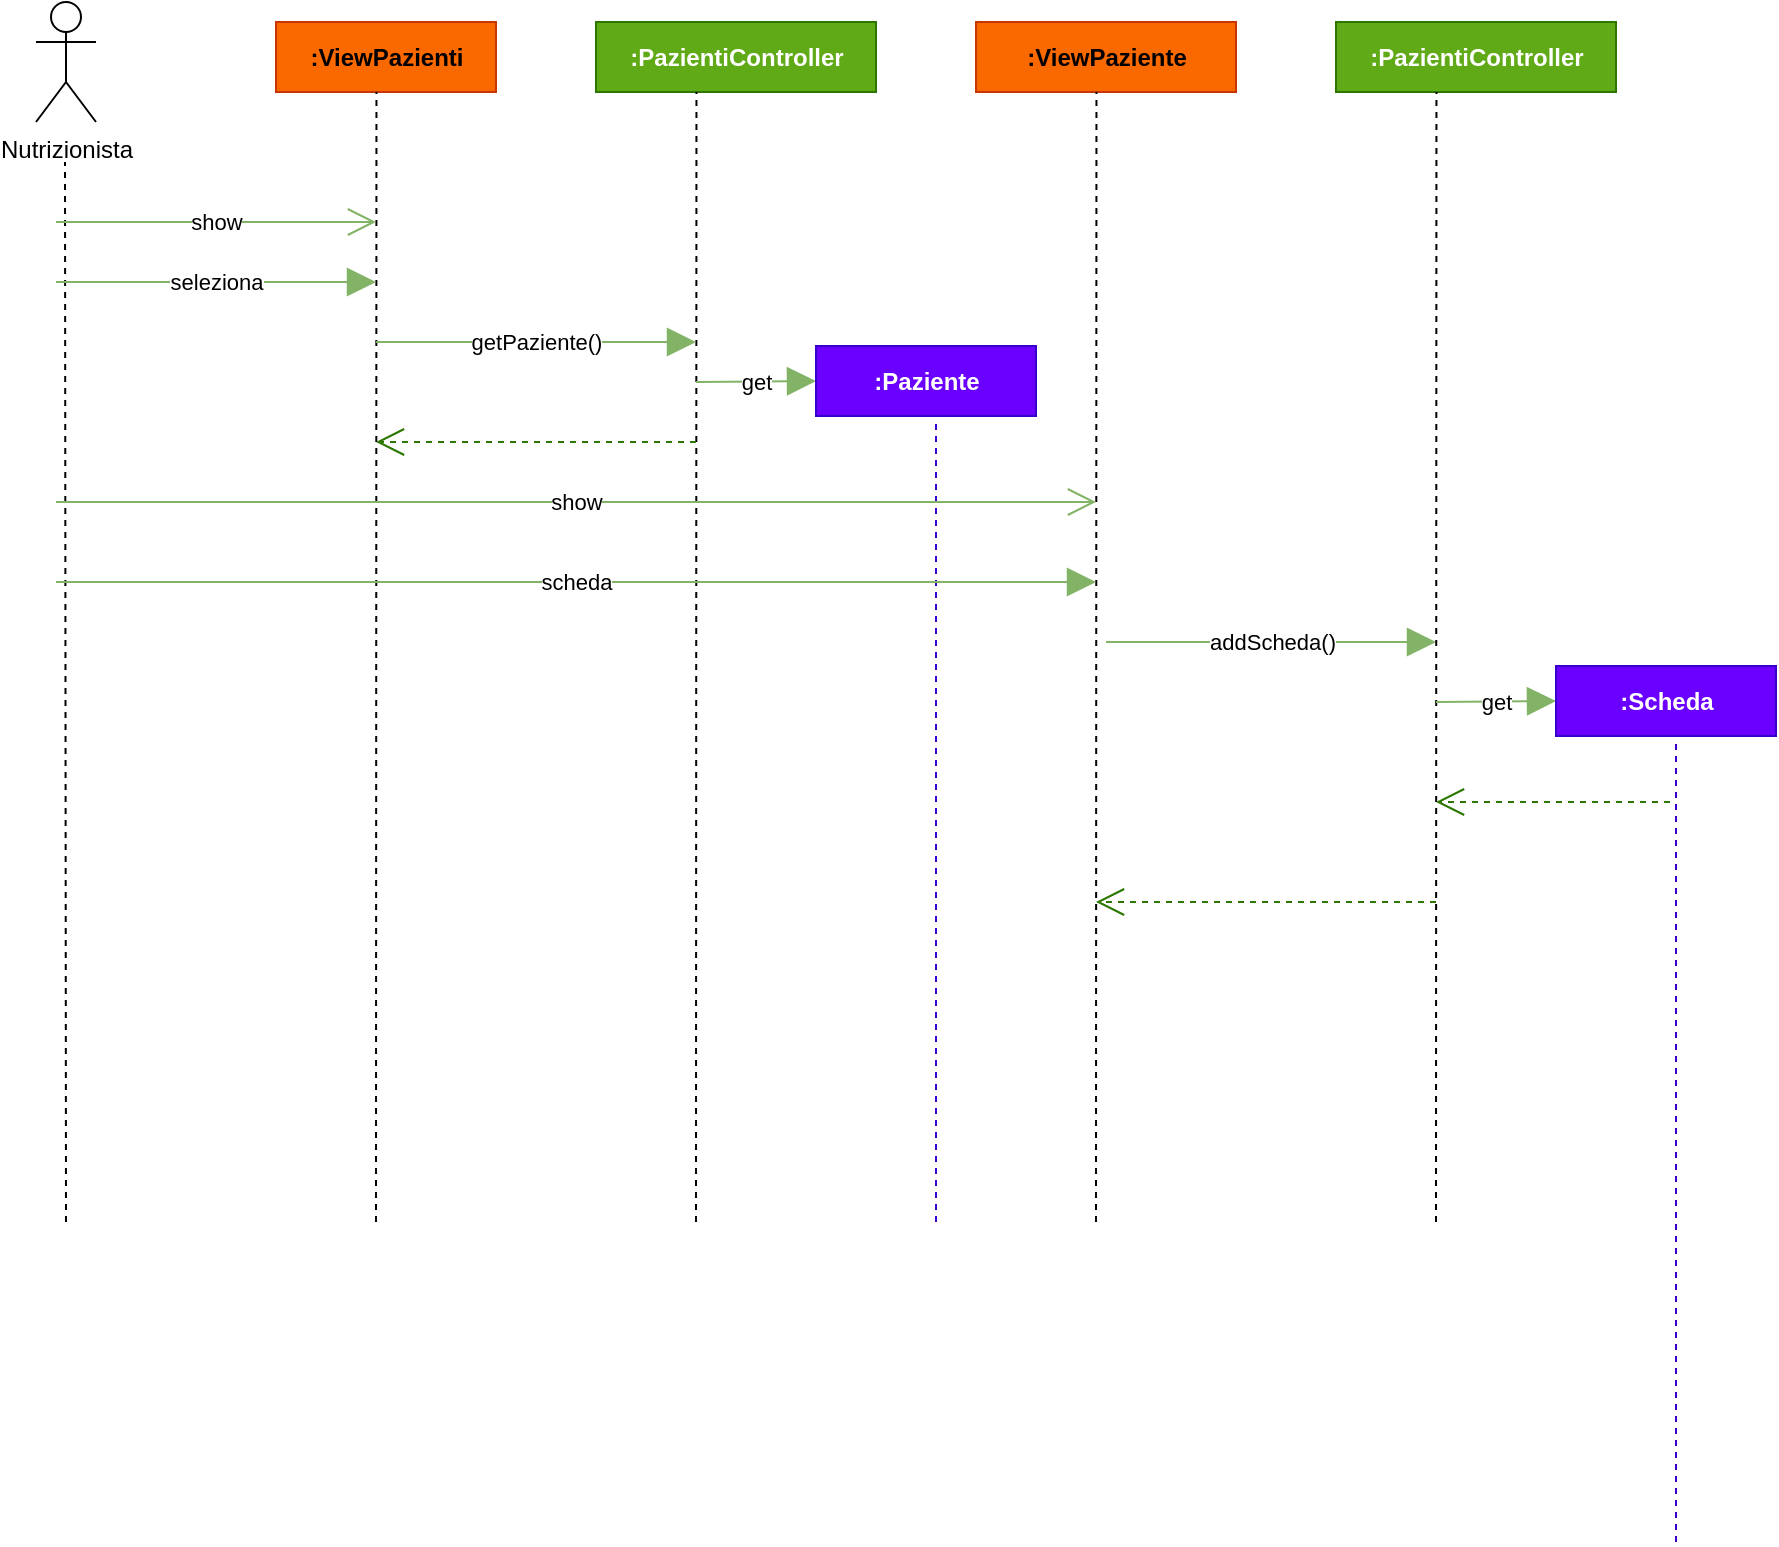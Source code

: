 <mxfile version="18.1.2" type="device"><diagram id="cqDag03rj86sCrA4Sofw" name="Page-1"><mxGraphModel dx="975" dy="536" grid="1" gridSize="10" guides="1" tooltips="1" connect="1" arrows="1" fold="1" page="1" pageScale="1" pageWidth="1169" pageHeight="827" math="0" shadow="0"><root><mxCell id="0"/><mxCell id="1" parent="0"/><mxCell id="AUerDSwF4Kn9yLPN4zHk-3" value="Nutrizionista" style="shape=umlActor;verticalLabelPosition=bottom;verticalAlign=top;html=1;outlineConnect=0;" parent="1" vertex="1"><mxGeometry x="110" y="110" width="30" height="60" as="geometry"/></mxCell><mxCell id="AUerDSwF4Kn9yLPN4zHk-4" value="" style="endArrow=none;html=1;rounded=0;dashed=1;" parent="1" edge="1"><mxGeometry width="50" height="50" relative="1" as="geometry"><mxPoint x="125.0" y="720" as="sourcePoint"/><mxPoint x="124.5" y="190" as="targetPoint"/></mxGeometry></mxCell><mxCell id="AUerDSwF4Kn9yLPN4zHk-5" value="&lt;b&gt;:ViewPazienti&lt;/b&gt;" style="html=1;fillColor=#fa6800;fontColor=#000000;strokeColor=#C73500;" parent="1" vertex="1"><mxGeometry x="230" y="120" width="110" height="35" as="geometry"/></mxCell><mxCell id="AUerDSwF4Kn9yLPN4zHk-6" value="" style="endArrow=none;html=1;rounded=0;dashed=1;" parent="1" edge="1"><mxGeometry width="50" height="50" relative="1" as="geometry"><mxPoint x="280" y="720" as="sourcePoint"/><mxPoint x="280.23" y="155" as="targetPoint"/></mxGeometry></mxCell><mxCell id="AUerDSwF4Kn9yLPN4zHk-7" value="show" style="endArrow=open;endSize=12;html=1;rounded=0;fillColor=#d5e8d4;gradientColor=#97d077;strokeColor=#82b366;" parent="1" edge="1"><mxGeometry width="160" relative="1" as="geometry"><mxPoint x="120.0" y="220" as="sourcePoint"/><mxPoint x="280.0" y="220" as="targetPoint"/></mxGeometry></mxCell><mxCell id="AUerDSwF4Kn9yLPN4zHk-8" value="seleziona" style="endArrow=block;endSize=12;html=1;rounded=0;fillColor=#d5e8d4;gradientColor=#97d077;strokeColor=#82b366;endFill=1;" parent="1" edge="1"><mxGeometry width="160" relative="1" as="geometry"><mxPoint x="120.0" y="250" as="sourcePoint"/><mxPoint x="280.0" y="250" as="targetPoint"/></mxGeometry></mxCell><mxCell id="AUerDSwF4Kn9yLPN4zHk-9" value="&lt;b&gt;:PazientiController&lt;/b&gt;" style="html=1;fillColor=#60a917;fontColor=#ffffff;strokeColor=#2D7600;" parent="1" vertex="1"><mxGeometry x="390" y="120" width="140" height="35" as="geometry"/></mxCell><mxCell id="AUerDSwF4Kn9yLPN4zHk-10" value="" style="endArrow=none;html=1;rounded=0;dashed=1;" parent="1" edge="1"><mxGeometry width="50" height="50" relative="1" as="geometry"><mxPoint x="440" y="720" as="sourcePoint"/><mxPoint x="440.23" y="155" as="targetPoint"/></mxGeometry></mxCell><mxCell id="AUerDSwF4Kn9yLPN4zHk-11" value="getPaziente()" style="endArrow=block;endSize=12;html=1;rounded=0;fillColor=#d5e8d4;gradientColor=#97d077;strokeColor=#82b366;endFill=1;" parent="1" edge="1"><mxGeometry width="160" relative="1" as="geometry"><mxPoint x="280.0" y="280" as="sourcePoint"/><mxPoint x="440.0" y="280" as="targetPoint"/></mxGeometry></mxCell><mxCell id="AUerDSwF4Kn9yLPN4zHk-12" value="get" style="endArrow=block;endSize=12;html=1;rounded=0;fillColor=#d5e8d4;gradientColor=#97d077;strokeColor=#82b366;entryX=0;entryY=0.5;entryDx=0;entryDy=0;endFill=1;" parent="1" target="AUerDSwF4Kn9yLPN4zHk-13" edge="1"><mxGeometry width="160" relative="1" as="geometry"><mxPoint x="440.0" y="300" as="sourcePoint"/><mxPoint x="580" y="270" as="targetPoint"/></mxGeometry></mxCell><mxCell id="AUerDSwF4Kn9yLPN4zHk-13" value="&lt;b&gt;:Paziente&lt;/b&gt;" style="html=1;fillColor=#6a00ff;fontColor=#ffffff;strokeColor=#3700CC;" parent="1" vertex="1"><mxGeometry x="500" y="282" width="110" height="35" as="geometry"/></mxCell><mxCell id="AUerDSwF4Kn9yLPN4zHk-14" value="" style="endArrow=open;endFill=1;endSize=12;html=1;rounded=0;fillColor=#60a917;strokeColor=#2D7600;dashed=1;" parent="1" edge="1"><mxGeometry width="160" relative="1" as="geometry"><mxPoint x="440.0" y="330" as="sourcePoint"/><mxPoint x="280.0" y="330" as="targetPoint"/></mxGeometry></mxCell><mxCell id="AUerDSwF4Kn9yLPN4zHk-17" value="" style="endArrow=none;html=1;rounded=0;dashed=1;fillColor=#6a00ff;strokeColor=#3700CC;" parent="1" edge="1"><mxGeometry width="50" height="50" relative="1" as="geometry"><mxPoint x="560" y="720" as="sourcePoint"/><mxPoint x="560.0" y="320" as="targetPoint"/></mxGeometry></mxCell><mxCell id="AUerDSwF4Kn9yLPN4zHk-26" value="&lt;b&gt;:ViewPaziente&lt;/b&gt;" style="html=1;fillColor=#fa6800;fontColor=#000000;strokeColor=#C73500;" parent="1" vertex="1"><mxGeometry x="580" y="120" width="130" height="35" as="geometry"/></mxCell><mxCell id="AUerDSwF4Kn9yLPN4zHk-27" value="" style="endArrow=none;html=1;rounded=0;dashed=1;" parent="1" edge="1"><mxGeometry width="50" height="50" relative="1" as="geometry"><mxPoint x="640.0" y="720" as="sourcePoint"/><mxPoint x="640.23" y="155" as="targetPoint"/></mxGeometry></mxCell><mxCell id="AUerDSwF4Kn9yLPN4zHk-41" value="show" style="endArrow=open;endSize=12;html=1;rounded=0;fillColor=#d5e8d4;gradientColor=#97d077;strokeColor=#82b366;" parent="1" edge="1"><mxGeometry width="160" relative="1" as="geometry"><mxPoint x="120.0" y="360" as="sourcePoint"/><mxPoint x="640" y="360" as="targetPoint"/></mxGeometry></mxCell><mxCell id="AUerDSwF4Kn9yLPN4zHk-43" value="scheda" style="endArrow=block;endSize=12;html=1;rounded=0;fillColor=#d5e8d4;gradientColor=#97d077;strokeColor=#82b366;endFill=1;" parent="1" edge="1"><mxGeometry width="160" relative="1" as="geometry"><mxPoint x="120.0" y="400" as="sourcePoint"/><mxPoint x="640" y="400" as="targetPoint"/></mxGeometry></mxCell><mxCell id="AUerDSwF4Kn9yLPN4zHk-47" value="addScheda()" style="endArrow=block;endSize=12;html=1;rounded=0;fillColor=#d5e8d4;gradientColor=#97d077;strokeColor=#82b366;endFill=1;" parent="1" edge="1"><mxGeometry width="160" relative="1" as="geometry"><mxPoint x="645" y="430" as="sourcePoint"/><mxPoint x="810" y="430" as="targetPoint"/></mxGeometry></mxCell><mxCell id="AUerDSwF4Kn9yLPN4zHk-52" value="" style="endArrow=open;endFill=1;endSize=12;html=1;rounded=0;fillColor=#60a917;strokeColor=#2D7600;dashed=1;" parent="1" edge="1"><mxGeometry width="160" relative="1" as="geometry"><mxPoint x="810" y="560" as="sourcePoint"/><mxPoint x="640" y="560" as="targetPoint"/></mxGeometry></mxCell><mxCell id="lXzw6q3_i7HfdLrKms1D-1" value="&lt;b&gt;:PazientiController&lt;/b&gt;" style="html=1;fillColor=#60a917;fontColor=#ffffff;strokeColor=#2D7600;" parent="1" vertex="1"><mxGeometry x="760" y="120" width="140" height="35" as="geometry"/></mxCell><mxCell id="lXzw6q3_i7HfdLrKms1D-2" value="" style="endArrow=none;html=1;rounded=0;dashed=1;" parent="1" edge="1"><mxGeometry width="50" height="50" relative="1" as="geometry"><mxPoint x="810" y="720" as="sourcePoint"/><mxPoint x="810.23" y="155" as="targetPoint"/></mxGeometry></mxCell><mxCell id="lXzw6q3_i7HfdLrKms1D-3" value="get" style="endArrow=block;endSize=12;html=1;rounded=0;fillColor=#d5e8d4;gradientColor=#97d077;strokeColor=#82b366;entryX=0;entryY=0.5;entryDx=0;entryDy=0;endFill=1;" parent="1" target="lXzw6q3_i7HfdLrKms1D-4" edge="1"><mxGeometry width="160" relative="1" as="geometry"><mxPoint x="810.0" y="460" as="sourcePoint"/><mxPoint x="950" y="430" as="targetPoint"/></mxGeometry></mxCell><mxCell id="lXzw6q3_i7HfdLrKms1D-4" value="&lt;b&gt;:Scheda&lt;/b&gt;" style="html=1;fillColor=#6a00ff;fontColor=#ffffff;strokeColor=#3700CC;" parent="1" vertex="1"><mxGeometry x="870" y="442" width="110" height="35" as="geometry"/></mxCell><mxCell id="lXzw6q3_i7HfdLrKms1D-5" value="" style="endArrow=none;html=1;rounded=0;dashed=1;fillColor=#6a00ff;strokeColor=#3700CC;" parent="1" edge="1"><mxGeometry width="50" height="50" relative="1" as="geometry"><mxPoint x="930" y="880" as="sourcePoint"/><mxPoint x="930.0" y="480" as="targetPoint"/></mxGeometry></mxCell><mxCell id="lXzw6q3_i7HfdLrKms1D-6" value="" style="endArrow=open;endFill=1;endSize=12;html=1;rounded=0;fillColor=#60a917;strokeColor=#2D7600;dashed=1;" parent="1" edge="1"><mxGeometry width="160" relative="1" as="geometry"><mxPoint x="927.0" y="510" as="sourcePoint"/><mxPoint x="810" y="510" as="targetPoint"/></mxGeometry></mxCell></root></mxGraphModel></diagram></mxfile>